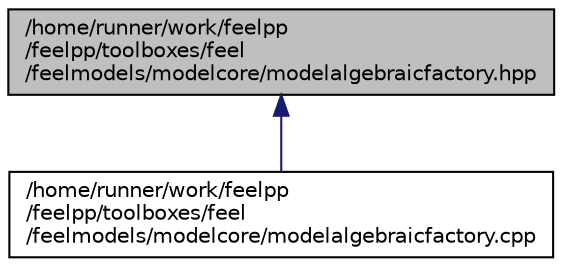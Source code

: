 digraph "/home/runner/work/feelpp/feelpp/toolboxes/feel/feelmodels/modelcore/modelalgebraicfactory.hpp"
{
 // LATEX_PDF_SIZE
  edge [fontname="Helvetica",fontsize="10",labelfontname="Helvetica",labelfontsize="10"];
  node [fontname="Helvetica",fontsize="10",shape=record];
  Node1 [label="/home/runner/work/feelpp\l/feelpp/toolboxes/feel\l/feelmodels/modelcore/modelalgebraicfactory.hpp",height=0.2,width=0.4,color="black", fillcolor="grey75", style="filled", fontcolor="black",tooltip=" "];
  Node1 -> Node2 [dir="back",color="midnightblue",fontsize="10",style="solid",fontname="Helvetica"];
  Node2 [label="/home/runner/work/feelpp\l/feelpp/toolboxes/feel\l/feelmodels/modelcore/modelalgebraicfactory.cpp",height=0.2,width=0.4,color="black", fillcolor="white", style="filled",URL="$modelalgebraicfactory_8cpp.html",tooltip=" "];
}
